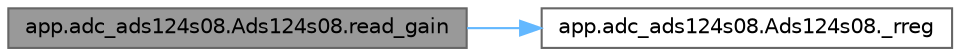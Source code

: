 digraph "app.adc_ads124s08.Ads124s08.read_gain"
{
 // LATEX_PDF_SIZE
  bgcolor="transparent";
  edge [fontname=Helvetica,fontsize=10,labelfontname=Helvetica,labelfontsize=10];
  node [fontname=Helvetica,fontsize=10,shape=box,height=0.2,width=0.4];
  rankdir="LR";
  Node1 [id="Node000001",label="app.adc_ads124s08.Ads124s08.read_gain",height=0.2,width=0.4,color="gray40", fillcolor="grey60", style="filled", fontcolor="black",tooltip="Lit le registre de gain PGA pour diagnostic."];
  Node1 -> Node2 [id="edge1_Node000001_Node000002",color="steelblue1",style="solid",tooltip=" "];
  Node2 [id="Node000002",label="app.adc_ads124s08.Ads124s08._rreg",height=0.2,width=0.4,color="grey40", fillcolor="white", style="filled",URL="$classapp_1_1adc__ads124s08_1_1_ads124s08.html#a2f6a4281f1eaac0a7120e6b507b1c9e6",tooltip="Lit un ou plusieurs registres de l'ADC via SPI."];
}
